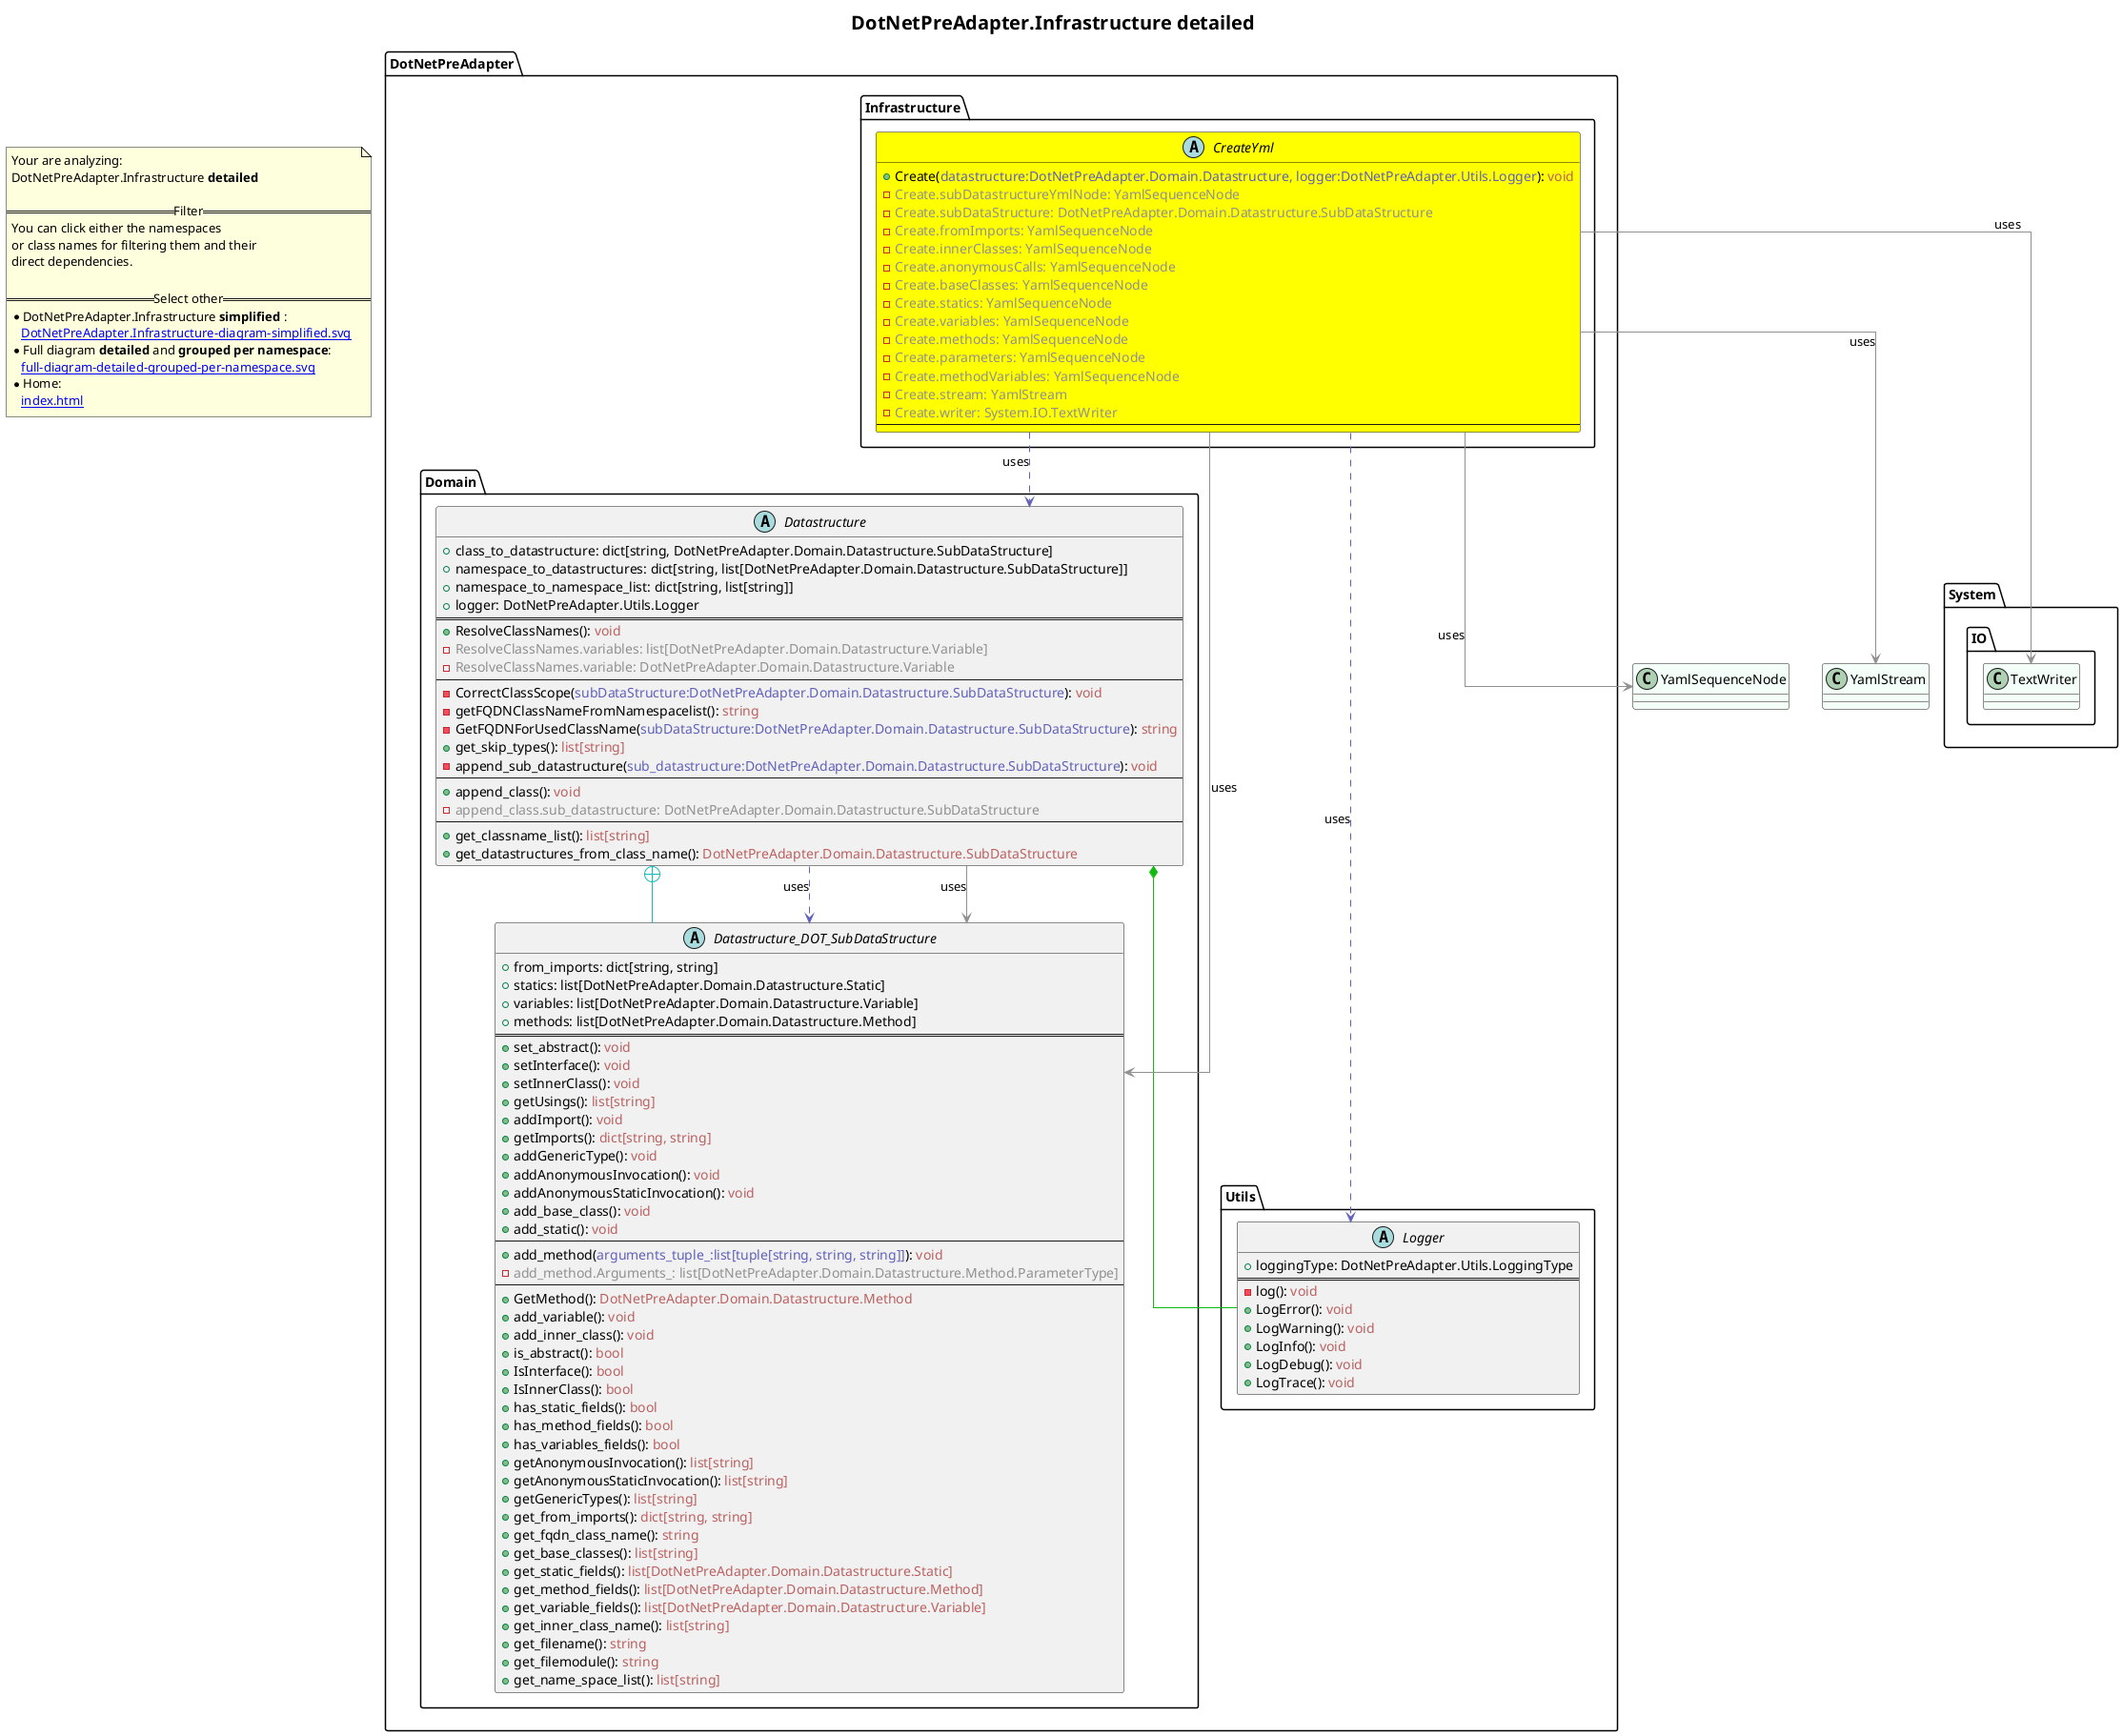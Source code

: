 @startuml
skinparam linetype ortho
title <size:20>DotNetPreAdapter.Infrastructure **detailed** </size>
note "Your are analyzing:\nDotNetPreAdapter.Infrastructure **detailed** \n\n==Filter==\nYou can click either the namespaces \nor class names for filtering them and their\ndirect dependencies.\n\n==Select other==\n* DotNetPreAdapter.Infrastructure **simplified** :\n   [[DotNetPreAdapter.Infrastructure-diagram-simplified.svg]]\n* Full diagram **detailed** and **grouped per namespace**:\n   [[full-diagram-detailed-grouped-per-namespace.svg]]\n* Home:\n   [[index.html]]" as FloatingNote
class YamlSequenceNode [[YamlSequenceNode-diagram-detailed.svg]] #MintCream {
}
class YamlStream [[YamlStream-diagram-detailed.svg]] #MintCream {
}
class System.IO.TextWriter [[System.IO.TextWriter-diagram-detailed.svg]] #MintCream {
}
  abstract class DotNetPreAdapter.Domain.Datastructure [[DotNetPreAdapter.Domain.Datastructure-diagram-detailed.svg]]  {
    + class_to_datastructure: dict[string, DotNetPreAdapter.Domain.Datastructure.SubDataStructure]
    + namespace_to_datastructures: dict[string, list[DotNetPreAdapter.Domain.Datastructure.SubDataStructure]]
    + namespace_to_namespace_list: dict[string, list[string]]
    + logger: DotNetPreAdapter.Utils.Logger
==
    + ResolveClassNames(<font color="6060BB"></font>): <font color="BB6060">void</font>
    - <font color="909090">ResolveClassNames.variables: list[DotNetPreAdapter.Domain.Datastructure.Variable]</font>
    - <font color="909090">ResolveClassNames.variable: DotNetPreAdapter.Domain.Datastructure.Variable</font>
--
    - CorrectClassScope(<font color="6060BB">subDataStructure:DotNetPreAdapter.Domain.Datastructure.SubDataStructure</font>): <font color="BB6060">void</font>
    - getFQDNClassNameFromNamespacelist(<font color="6060BB"></font>): <font color="BB6060">string</font>
    - GetFQDNForUsedClassName(<font color="6060BB">subDataStructure:DotNetPreAdapter.Domain.Datastructure.SubDataStructure</font>): <font color="BB6060">string</font>
    + get_skip_types(<font color="6060BB"></font>): <font color="BB6060">list[string]</font>
    - append_sub_datastructure(<font color="6060BB">sub_datastructure:DotNetPreAdapter.Domain.Datastructure.SubDataStructure</font>): <font color="BB6060">void</font>
--
    + append_class(<font color="6060BB"></font>): <font color="BB6060">void</font>
    - <font color="909090">append_class.sub_datastructure: DotNetPreAdapter.Domain.Datastructure.SubDataStructure</font>
--
    + get_classname_list(<font color="6060BB"></font>): <font color="BB6060">list[string]</font>
    + get_datastructures_from_class_name(<font color="6060BB"></font>): <font color="BB6060">DotNetPreAdapter.Domain.Datastructure.SubDataStructure</font>
  }
  abstract class DotNetPreAdapter.Domain.Datastructure_DOT_SubDataStructure [[DotNetPreAdapter.Domain.Datastructure.SubDataStructure-diagram-detailed.svg]]  {
    + from_imports: dict[string, string]
    + statics: list[DotNetPreAdapter.Domain.Datastructure.Static]
    + variables: list[DotNetPreAdapter.Domain.Datastructure.Variable]
    + methods: list[DotNetPreAdapter.Domain.Datastructure.Method]
==
    + set_abstract(<font color="6060BB"></font>): <font color="BB6060">void</font>
    + setInterface(<font color="6060BB"></font>): <font color="BB6060">void</font>
    + setInnerClass(<font color="6060BB"></font>): <font color="BB6060">void</font>
    + getUsings(<font color="6060BB"></font>): <font color="BB6060">list[string]</font>
    + addImport(<font color="6060BB"></font>): <font color="BB6060">void</font>
    + getImports(<font color="6060BB"></font>): <font color="BB6060">dict[string, string]</font>
    + addGenericType(<font color="6060BB"></font>): <font color="BB6060">void</font>
    + addAnonymousInvocation(<font color="6060BB"></font>): <font color="BB6060">void</font>
    + addAnonymousStaticInvocation(<font color="6060BB"></font>): <font color="BB6060">void</font>
    + add_base_class(<font color="6060BB"></font>): <font color="BB6060">void</font>
    + add_static(<font color="6060BB"></font>): <font color="BB6060">void</font>
--
    + add_method(<font color="6060BB">arguments_tuple_:list[tuple[string, string, string]]</font>): <font color="BB6060">void</font>
    - <font color="909090">add_method.Arguments_: list[DotNetPreAdapter.Domain.Datastructure.Method.ParameterType]</font>
--
    + GetMethod(<font color="6060BB"></font>): <font color="BB6060">DotNetPreAdapter.Domain.Datastructure.Method</font>
    + add_variable(<font color="6060BB"></font>): <font color="BB6060">void</font>
    + add_inner_class(<font color="6060BB"></font>): <font color="BB6060">void</font>
    + is_abstract(<font color="6060BB"></font>): <font color="BB6060">bool</font>
    + IsInterface(<font color="6060BB"></font>): <font color="BB6060">bool</font>
    + IsInnerClass(<font color="6060BB"></font>): <font color="BB6060">bool</font>
    + has_static_fields(<font color="6060BB"></font>): <font color="BB6060">bool</font>
    + has_method_fields(<font color="6060BB"></font>): <font color="BB6060">bool</font>
    + has_variables_fields(<font color="6060BB"></font>): <font color="BB6060">bool</font>
    + getAnonymousInvocation(<font color="6060BB"></font>): <font color="BB6060">list[string]</font>
    + getAnonymousStaticInvocation(<font color="6060BB"></font>): <font color="BB6060">list[string]</font>
    + getGenericTypes(<font color="6060BB"></font>): <font color="BB6060">list[string]</font>
    + get_from_imports(<font color="6060BB"></font>): <font color="BB6060">dict[string, string]</font>
    + get_fqdn_class_name(<font color="6060BB"></font>): <font color="BB6060">string</font>
    + get_base_classes(<font color="6060BB"></font>): <font color="BB6060">list[string]</font>
    + get_static_fields(<font color="6060BB"></font>): <font color="BB6060">list[DotNetPreAdapter.Domain.Datastructure.Static]</font>
    + get_method_fields(<font color="6060BB"></font>): <font color="BB6060">list[DotNetPreAdapter.Domain.Datastructure.Method]</font>
    + get_variable_fields(<font color="6060BB"></font>): <font color="BB6060">list[DotNetPreAdapter.Domain.Datastructure.Variable]</font>
    + get_inner_class_name(<font color="6060BB"></font>): <font color="BB6060">list[string]</font>
    + get_filename(<font color="6060BB"></font>): <font color="BB6060">string</font>
    + get_filemodule(<font color="6060BB"></font>): <font color="BB6060">string</font>
    + get_name_space_list(<font color="6060BB"></font>): <font color="BB6060">list[string]</font>
  }
  abstract class DotNetPreAdapter.Infrastructure.CreateYml [[DotNetPreAdapter.Infrastructure.CreateYml-diagram-detailed.svg]] #yellow {
    + Create(<font color="6060BB">datastructure:DotNetPreAdapter.Domain.Datastructure, logger:DotNetPreAdapter.Utils.Logger</font>): <font color="BB6060">void</font>
    - <font color="909090">Create.subDatastructureYmlNode: YamlSequenceNode</font>
    - <font color="909090">Create.subDataStructure: DotNetPreAdapter.Domain.Datastructure.SubDataStructure</font>
    - <font color="909090">Create.fromImports: YamlSequenceNode</font>
    - <font color="909090">Create.innerClasses: YamlSequenceNode</font>
    - <font color="909090">Create.anonymousCalls: YamlSequenceNode</font>
    - <font color="909090">Create.baseClasses: YamlSequenceNode</font>
    - <font color="909090">Create.statics: YamlSequenceNode</font>
    - <font color="909090">Create.variables: YamlSequenceNode</font>
    - <font color="909090">Create.methods: YamlSequenceNode</font>
    - <font color="909090">Create.parameters: YamlSequenceNode</font>
    - <font color="909090">Create.methodVariables: YamlSequenceNode</font>
    - <font color="909090">Create.stream: YamlStream</font>
    - <font color="909090">Create.writer: System.IO.TextWriter</font>
--
  }
  abstract class DotNetPreAdapter.Utils.Logger [[DotNetPreAdapter.Utils.Logger-diagram-detailed.svg]]  {
    + loggingType: DotNetPreAdapter.Utils.LoggingType
==
    - log(<font color="6060BB"></font>): <font color="BB6060">void</font>
    + LogError(<font color="6060BB"></font>): <font color="BB6060">void</font>
    + LogWarning(<font color="6060BB"></font>): <font color="BB6060">void</font>
    + LogInfo(<font color="6060BB"></font>): <font color="BB6060">void</font>
    + LogDebug(<font color="6060BB"></font>): <font color="BB6060">void</font>
    + LogTrace(<font color="6060BB"></font>): <font color="BB6060">void</font>
  }
 ' *************************************** 
 ' *************************************** 
 ' *************************************** 
' Class relations extracted from namespace:
' 
' Class relations extracted from namespace:
' DotNetPreAdapter.Domain
DotNetPreAdapter.Domain.Datastructure +-[#10BBBB]- DotNetPreAdapter.Domain.Datastructure_DOT_SubDataStructure 
DotNetPreAdapter.Domain.Datastructure *-[#10BB10]- DotNetPreAdapter.Utils.Logger 
DotNetPreAdapter.Domain.Datastructure .[#6060BB].> DotNetPreAdapter.Domain.Datastructure_DOT_SubDataStructure  : uses 
DotNetPreAdapter.Domain.Datastructure -[#909090]-> DotNetPreAdapter.Domain.Datastructure_DOT_SubDataStructure  : uses 
' Class relations extracted from namespace:
' DotNetPreAdapter.Infrastructure
DotNetPreAdapter.Infrastructure.CreateYml .[#6060BB].> DotNetPreAdapter.Domain.Datastructure  : uses 
DotNetPreAdapter.Infrastructure.CreateYml .[#6060BB].> DotNetPreAdapter.Utils.Logger  : uses 
DotNetPreAdapter.Infrastructure.CreateYml -[#909090]-> YamlSequenceNode  : uses 
DotNetPreAdapter.Infrastructure.CreateYml -[#909090]-> DotNetPreAdapter.Domain.Datastructure_DOT_SubDataStructure  : uses 
DotNetPreAdapter.Infrastructure.CreateYml -[#909090]-> YamlStream  : uses 
DotNetPreAdapter.Infrastructure.CreateYml -[#909090]-> System.IO.TextWriter  : uses 
' Class relations extracted from namespace:
' DotNetPreAdapter.Utils
@enduml